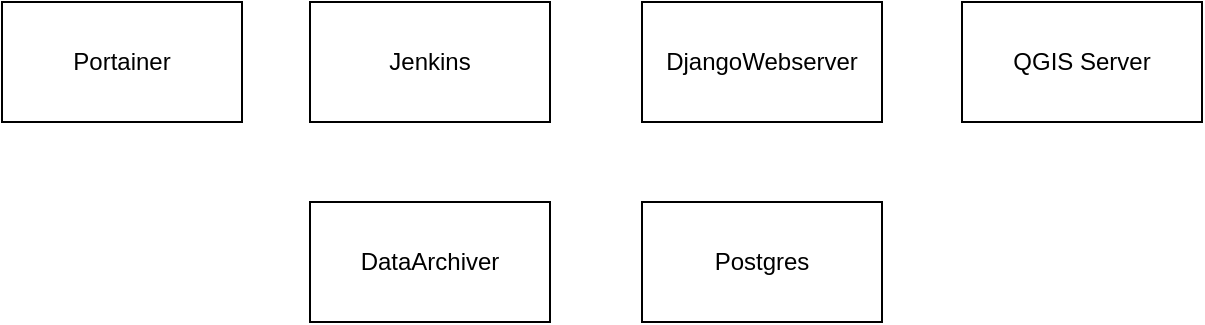 <mxfile version="13.11.0" type="github">
  <diagram id="MQba8nFTxWaPr--uBd6y" name="Page-1">
    <mxGraphModel dx="1422" dy="762" grid="1" gridSize="10" guides="1" tooltips="1" connect="1" arrows="1" fold="1" page="1" pageScale="1" pageWidth="827" pageHeight="1169" math="0" shadow="0">
      <root>
        <mxCell id="0" />
        <mxCell id="1" parent="0" />
        <mxCell id="QjOp7cX9x7-HtaPeUy0p-1" value="Portainer" style="rounded=0;whiteSpace=wrap;html=1;" vertex="1" parent="1">
          <mxGeometry x="140" y="250" width="120" height="60" as="geometry" />
        </mxCell>
        <mxCell id="QjOp7cX9x7-HtaPeUy0p-2" value="Jenkins" style="rounded=0;whiteSpace=wrap;html=1;" vertex="1" parent="1">
          <mxGeometry x="294" y="250" width="120" height="60" as="geometry" />
        </mxCell>
        <mxCell id="QjOp7cX9x7-HtaPeUy0p-3" value="DataArchiver" style="rounded=0;whiteSpace=wrap;html=1;" vertex="1" parent="1">
          <mxGeometry x="294" y="350" width="120" height="60" as="geometry" />
        </mxCell>
        <mxCell id="QjOp7cX9x7-HtaPeUy0p-4" value="DjangoWebserver" style="rounded=0;whiteSpace=wrap;html=1;" vertex="1" parent="1">
          <mxGeometry x="460" y="250" width="120" height="60" as="geometry" />
        </mxCell>
        <mxCell id="QjOp7cX9x7-HtaPeUy0p-5" value="Postgres" style="rounded=0;whiteSpace=wrap;html=1;" vertex="1" parent="1">
          <mxGeometry x="460" y="350" width="120" height="60" as="geometry" />
        </mxCell>
        <mxCell id="QjOp7cX9x7-HtaPeUy0p-6" value="QGIS Server" style="rounded=0;whiteSpace=wrap;html=1;" vertex="1" parent="1">
          <mxGeometry x="620" y="250" width="120" height="60" as="geometry" />
        </mxCell>
      </root>
    </mxGraphModel>
  </diagram>
</mxfile>
